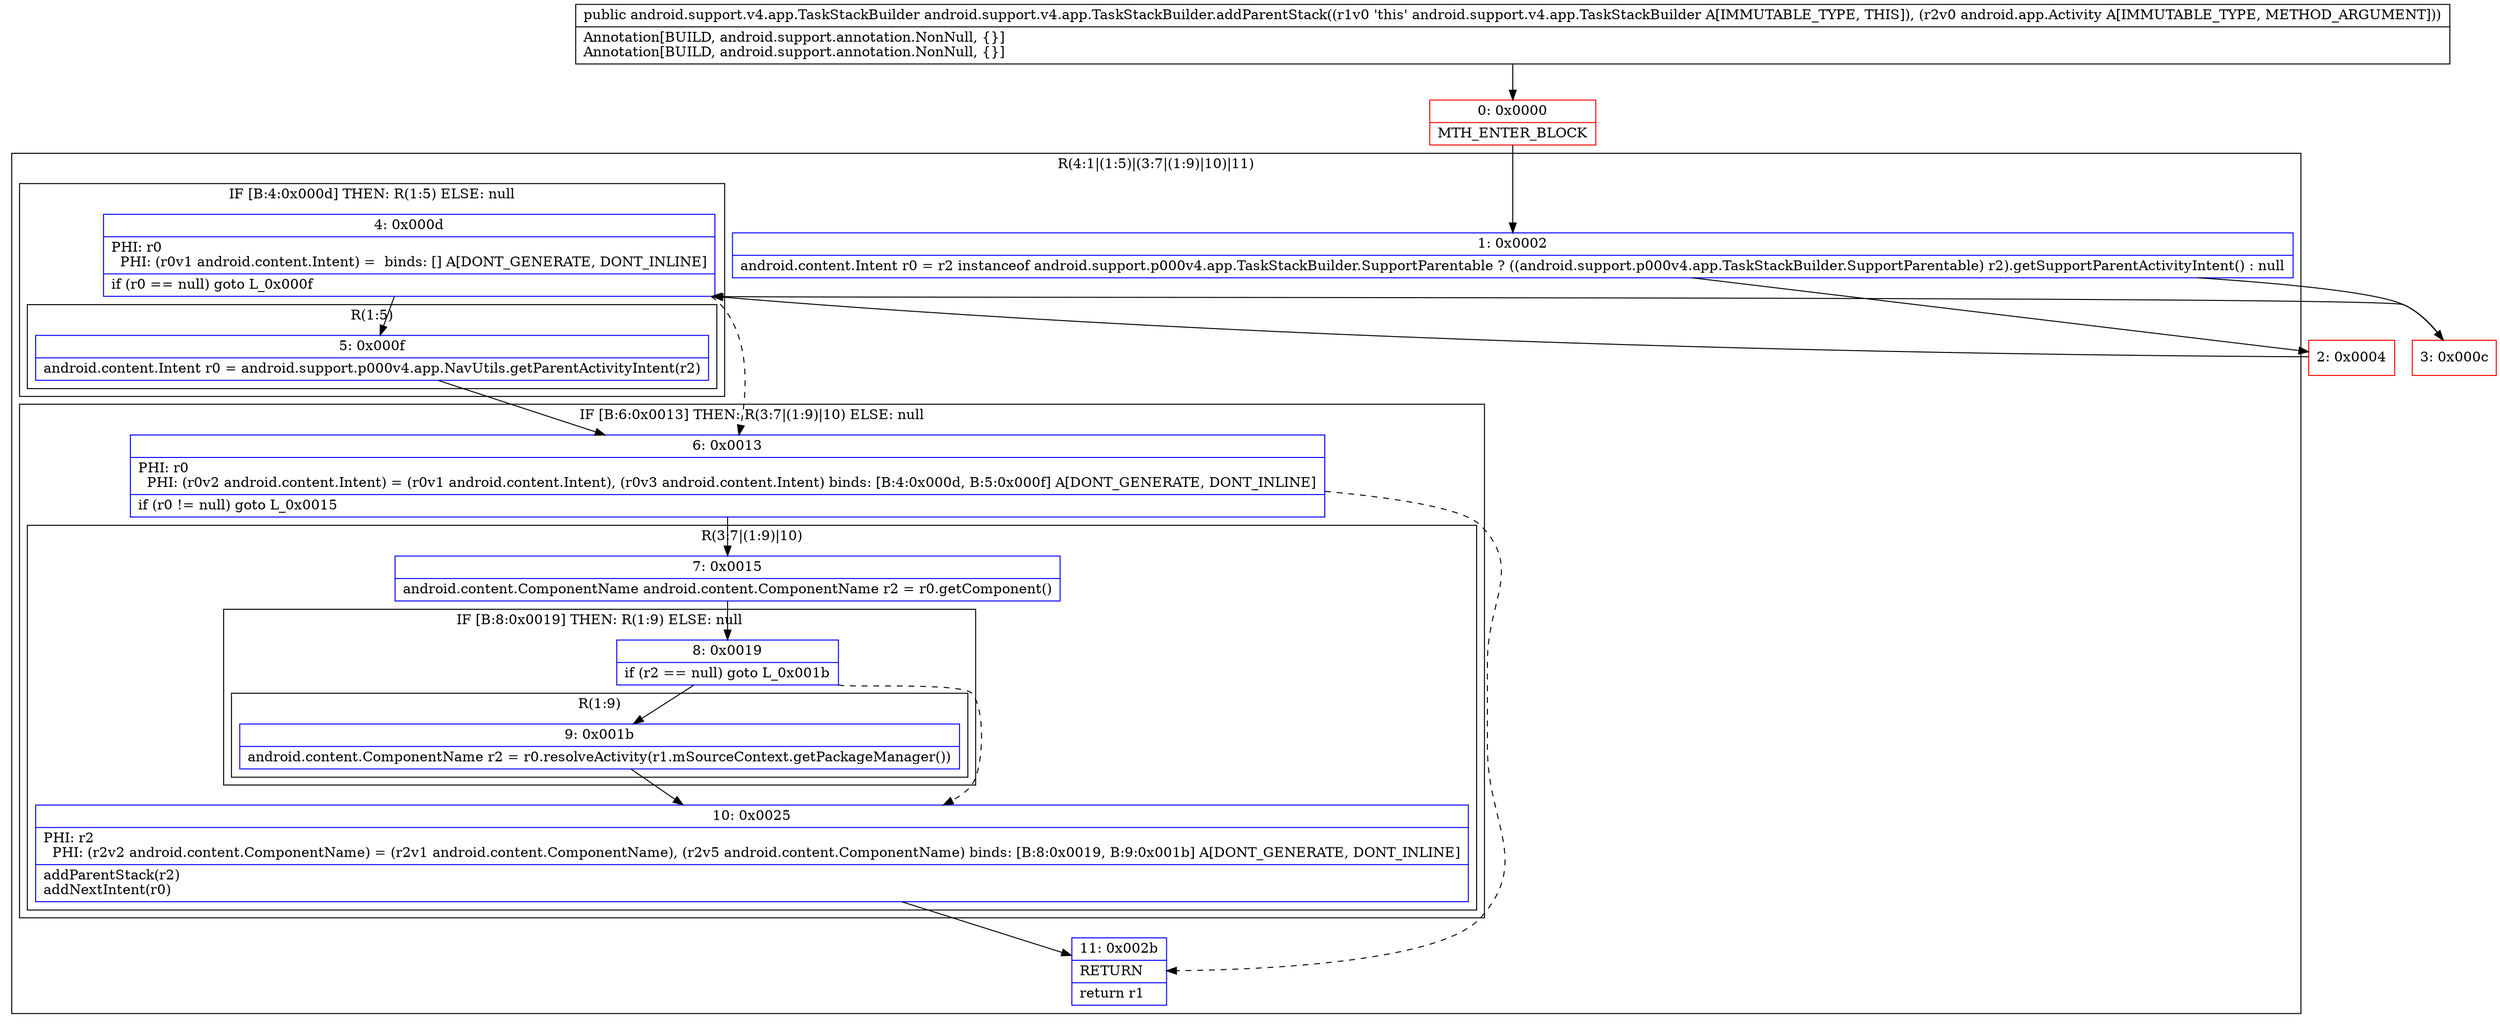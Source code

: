 digraph "CFG forandroid.support.v4.app.TaskStackBuilder.addParentStack(Landroid\/app\/Activity;)Landroid\/support\/v4\/app\/TaskStackBuilder;" {
subgraph cluster_Region_1646149907 {
label = "R(4:1|(1:5)|(3:7|(1:9)|10)|11)";
node [shape=record,color=blue];
Node_1 [shape=record,label="{1\:\ 0x0002|android.content.Intent r0 = r2 instanceof android.support.p000v4.app.TaskStackBuilder.SupportParentable ? ((android.support.p000v4.app.TaskStackBuilder.SupportParentable) r2).getSupportParentActivityIntent() : null\l}"];
subgraph cluster_IfRegion_340061664 {
label = "IF [B:4:0x000d] THEN: R(1:5) ELSE: null";
node [shape=record,color=blue];
Node_4 [shape=record,label="{4\:\ 0x000d|PHI: r0 \l  PHI: (r0v1 android.content.Intent) =  binds: [] A[DONT_GENERATE, DONT_INLINE]\l|if (r0 == null) goto L_0x000f\l}"];
subgraph cluster_Region_919507119 {
label = "R(1:5)";
node [shape=record,color=blue];
Node_5 [shape=record,label="{5\:\ 0x000f|android.content.Intent r0 = android.support.p000v4.app.NavUtils.getParentActivityIntent(r2)\l}"];
}
}
subgraph cluster_IfRegion_2126071585 {
label = "IF [B:6:0x0013] THEN: R(3:7|(1:9)|10) ELSE: null";
node [shape=record,color=blue];
Node_6 [shape=record,label="{6\:\ 0x0013|PHI: r0 \l  PHI: (r0v2 android.content.Intent) = (r0v1 android.content.Intent), (r0v3 android.content.Intent) binds: [B:4:0x000d, B:5:0x000f] A[DONT_GENERATE, DONT_INLINE]\l|if (r0 != null) goto L_0x0015\l}"];
subgraph cluster_Region_1858045756 {
label = "R(3:7|(1:9)|10)";
node [shape=record,color=blue];
Node_7 [shape=record,label="{7\:\ 0x0015|android.content.ComponentName android.content.ComponentName r2 = r0.getComponent()\l}"];
subgraph cluster_IfRegion_531556919 {
label = "IF [B:8:0x0019] THEN: R(1:9) ELSE: null";
node [shape=record,color=blue];
Node_8 [shape=record,label="{8\:\ 0x0019|if (r2 == null) goto L_0x001b\l}"];
subgraph cluster_Region_750135724 {
label = "R(1:9)";
node [shape=record,color=blue];
Node_9 [shape=record,label="{9\:\ 0x001b|android.content.ComponentName r2 = r0.resolveActivity(r1.mSourceContext.getPackageManager())\l}"];
}
}
Node_10 [shape=record,label="{10\:\ 0x0025|PHI: r2 \l  PHI: (r2v2 android.content.ComponentName) = (r2v1 android.content.ComponentName), (r2v5 android.content.ComponentName) binds: [B:8:0x0019, B:9:0x001b] A[DONT_GENERATE, DONT_INLINE]\l|addParentStack(r2)\laddNextIntent(r0)\l}"];
}
}
Node_11 [shape=record,label="{11\:\ 0x002b|RETURN\l|return r1\l}"];
}
Node_0 [shape=record,color=red,label="{0\:\ 0x0000|MTH_ENTER_BLOCK\l}"];
Node_2 [shape=record,color=red,label="{2\:\ 0x0004}"];
Node_3 [shape=record,color=red,label="{3\:\ 0x000c}"];
MethodNode[shape=record,label="{public android.support.v4.app.TaskStackBuilder android.support.v4.app.TaskStackBuilder.addParentStack((r1v0 'this' android.support.v4.app.TaskStackBuilder A[IMMUTABLE_TYPE, THIS]), (r2v0 android.app.Activity A[IMMUTABLE_TYPE, METHOD_ARGUMENT]))  | Annotation[BUILD, android.support.annotation.NonNull, \{\}]\lAnnotation[BUILD, android.support.annotation.NonNull, \{\}]\l}"];
MethodNode -> Node_0;
Node_1 -> Node_2;
Node_1 -> Node_3;
Node_4 -> Node_5;
Node_4 -> Node_6[style=dashed];
Node_5 -> Node_6;
Node_6 -> Node_7;
Node_6 -> Node_11[style=dashed];
Node_7 -> Node_8;
Node_8 -> Node_9;
Node_8 -> Node_10[style=dashed];
Node_9 -> Node_10;
Node_10 -> Node_11;
Node_0 -> Node_1;
Node_2 -> Node_4;
Node_3 -> Node_4;
}

